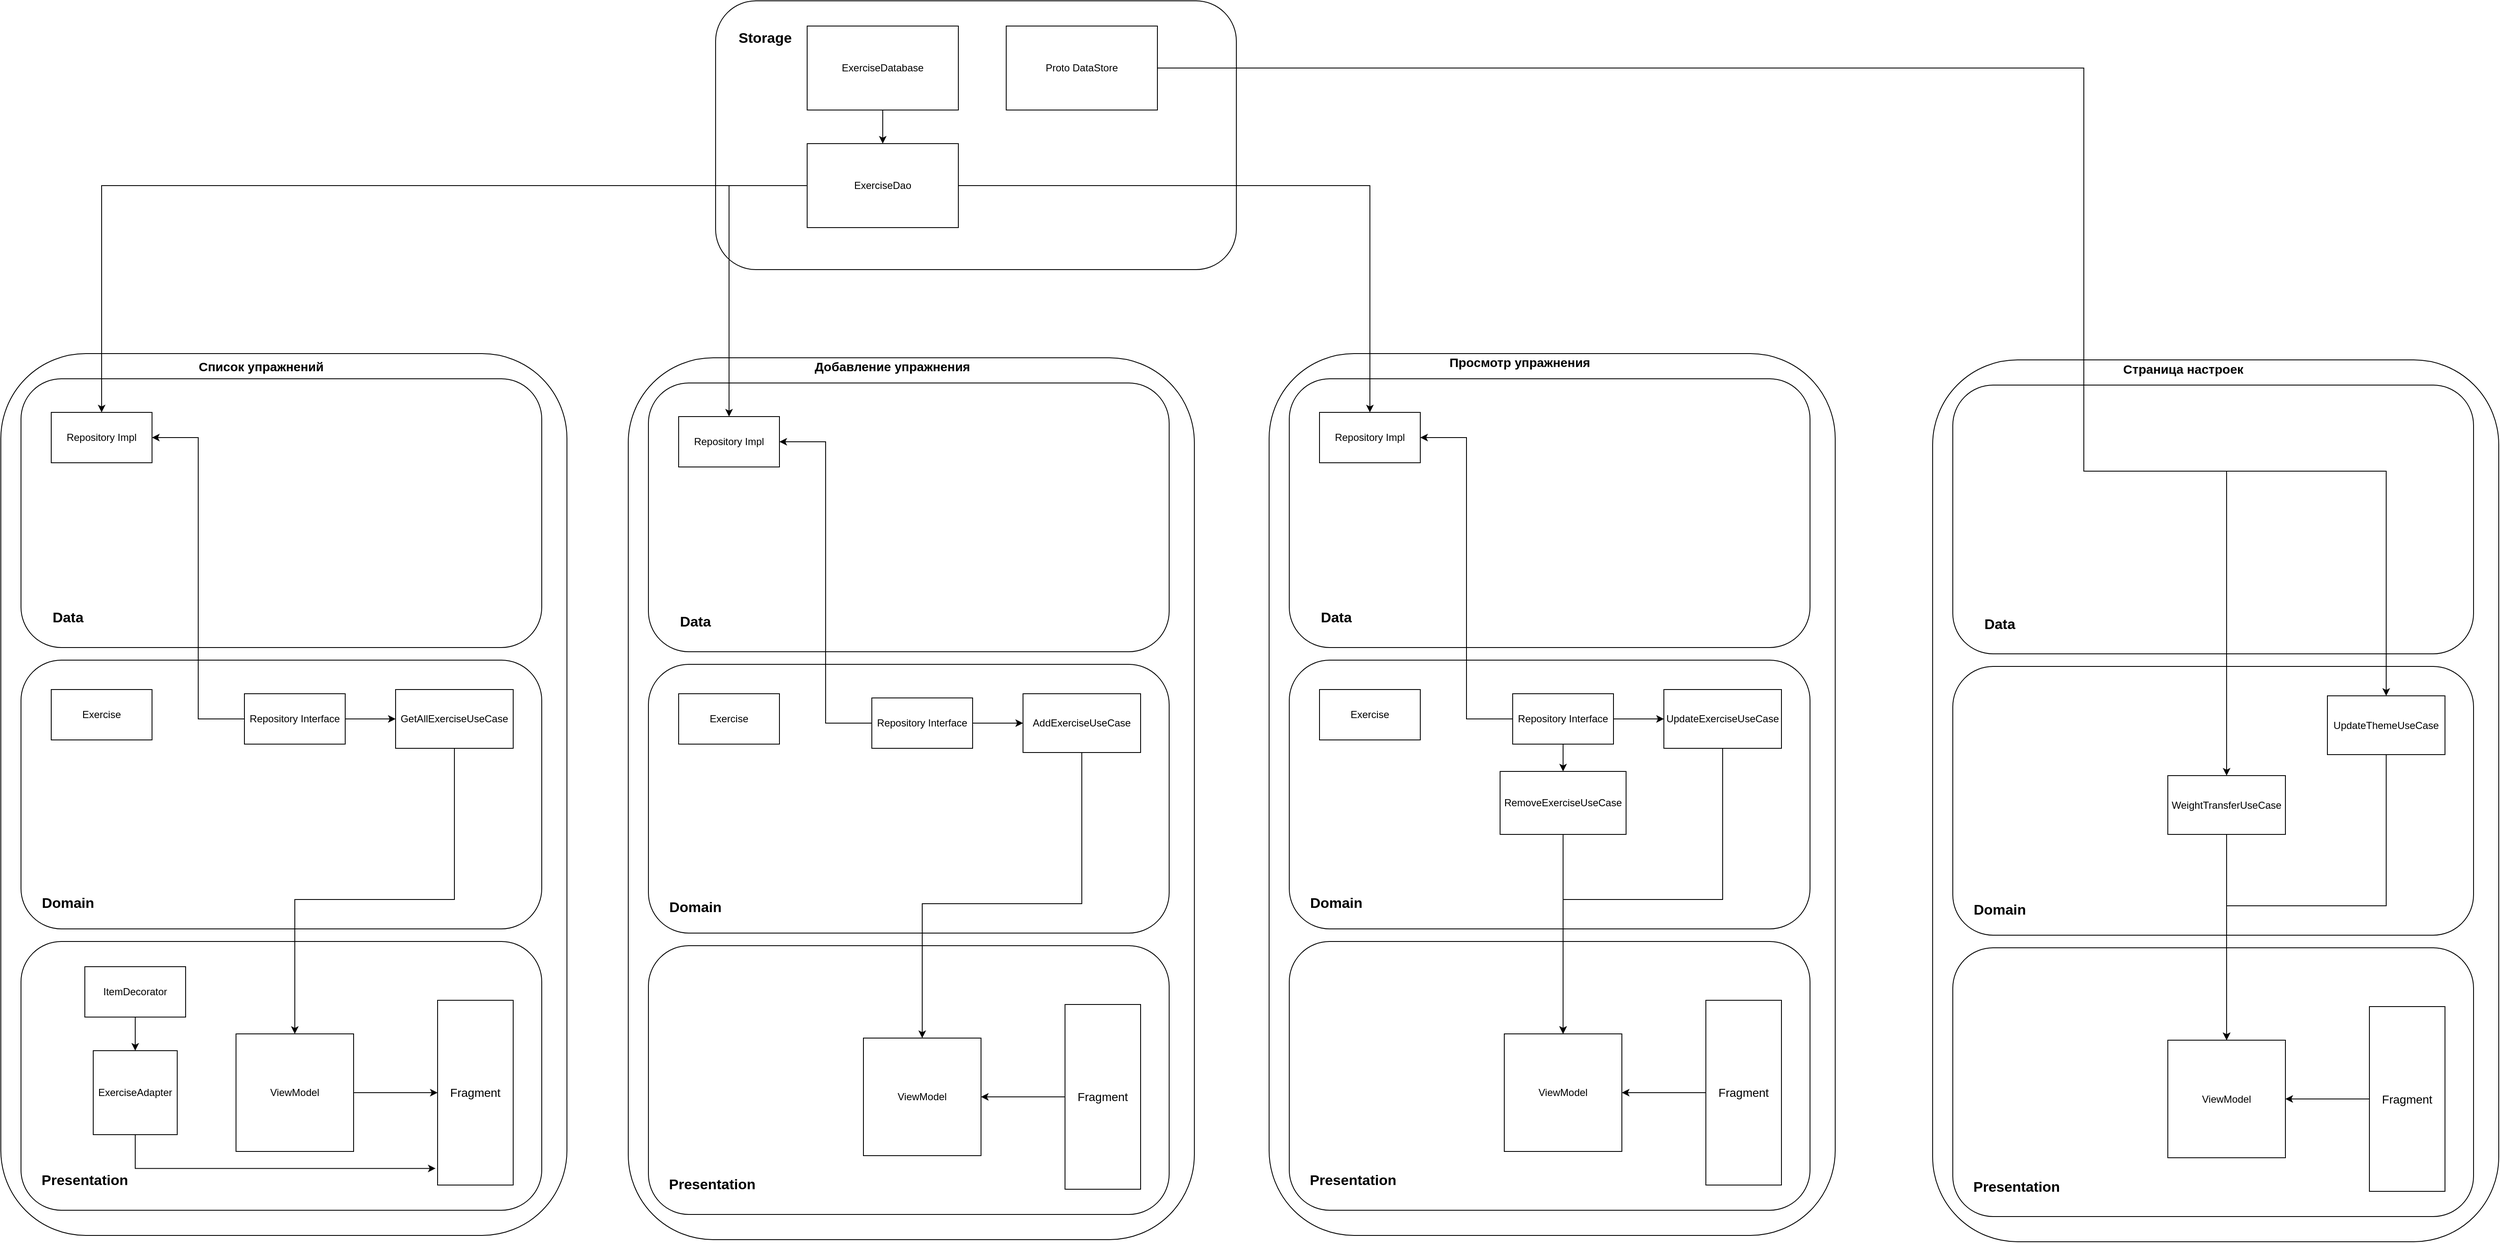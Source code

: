 <mxfile version="21.7.2" type="device">
  <diagram id="Bhqdqz-TDbeNDRqG77tI" name="Страница — 1">
    <mxGraphModel dx="2868" dy="2669" grid="1" gridSize="10" guides="1" tooltips="1" connect="1" arrows="1" fold="1" page="1" pageScale="1" pageWidth="827" pageHeight="1169" math="0" shadow="0">
      <root>
        <mxCell id="0" />
        <mxCell id="1" parent="0" />
        <mxCell id="Cz9Yfu0pwixY7uKM86_O-1" value="" style="rounded=1;whiteSpace=wrap;html=1;" vertex="1" parent="1">
          <mxGeometry x="80" y="30" width="674" height="1050" as="geometry" />
        </mxCell>
        <mxCell id="Cz9Yfu0pwixY7uKM86_O-2" value="" style="rounded=1;whiteSpace=wrap;html=1;" vertex="1" parent="1">
          <mxGeometry x="104" y="730" width="620" height="320" as="geometry" />
        </mxCell>
        <mxCell id="Cz9Yfu0pwixY7uKM86_O-3" value="" style="rounded=1;whiteSpace=wrap;html=1;" vertex="1" parent="1">
          <mxGeometry x="104" y="395" width="620" height="320" as="geometry" />
        </mxCell>
        <mxCell id="Cz9Yfu0pwixY7uKM86_O-4" value="" style="rounded=1;whiteSpace=wrap;html=1;" vertex="1" parent="1">
          <mxGeometry x="104" y="60" width="620" height="320" as="geometry" />
        </mxCell>
        <mxCell id="Cz9Yfu0pwixY7uKM86_O-5" value="Presentation" style="text;html=1;strokeColor=none;fillColor=none;align=center;verticalAlign=middle;whiteSpace=wrap;rounded=0;fontSize=17;fontStyle=1" vertex="1" parent="1">
          <mxGeometry x="150" y="1000" width="60" height="30" as="geometry" />
        </mxCell>
        <mxCell id="Cz9Yfu0pwixY7uKM86_O-6" value="Domain&lt;br&gt;" style="text;html=1;strokeColor=none;fillColor=none;align=center;verticalAlign=middle;whiteSpace=wrap;rounded=0;fontSize=17;fontStyle=1" vertex="1" parent="1">
          <mxGeometry x="130" y="670" width="60" height="30" as="geometry" />
        </mxCell>
        <mxCell id="Cz9Yfu0pwixY7uKM86_O-7" value="Data" style="text;html=1;strokeColor=none;fillColor=none;align=center;verticalAlign=middle;whiteSpace=wrap;rounded=0;fontSize=17;fontStyle=1" vertex="1" parent="1">
          <mxGeometry x="130" y="330" width="60" height="30" as="geometry" />
        </mxCell>
        <mxCell id="Cz9Yfu0pwixY7uKM86_O-8" value="&lt;font style=&quot;font-size: 15px;&quot;&gt;&lt;b&gt;Список упражнений&lt;/b&gt;&lt;/font&gt;" style="text;html=1;strokeColor=none;fillColor=none;align=center;verticalAlign=middle;whiteSpace=wrap;rounded=0;" vertex="1" parent="1">
          <mxGeometry x="310" y="20" width="160" height="50" as="geometry" />
        </mxCell>
        <mxCell id="Cz9Yfu0pwixY7uKM86_O-9" value="&lt;font style=&quot;font-size: 14px;&quot;&gt;Fragment&lt;/font&gt;" style="rounded=0;whiteSpace=wrap;html=1;" vertex="1" parent="1">
          <mxGeometry x="600" y="800" width="90" height="220" as="geometry" />
        </mxCell>
        <mxCell id="Cz9Yfu0pwixY7uKM86_O-10" style="edgeStyle=orthogonalEdgeStyle;rounded=0;orthogonalLoop=1;jettySize=auto;html=1;entryX=0;entryY=0.5;entryDx=0;entryDy=0;" edge="1" parent="1" source="Cz9Yfu0pwixY7uKM86_O-11" target="Cz9Yfu0pwixY7uKM86_O-9">
          <mxGeometry relative="1" as="geometry" />
        </mxCell>
        <mxCell id="Cz9Yfu0pwixY7uKM86_O-11" value="ViewModel" style="whiteSpace=wrap;html=1;aspect=fixed;" vertex="1" parent="1">
          <mxGeometry x="360" y="840" width="140" height="140" as="geometry" />
        </mxCell>
        <mxCell id="Cz9Yfu0pwixY7uKM86_O-12" style="edgeStyle=orthogonalEdgeStyle;rounded=0;orthogonalLoop=1;jettySize=auto;html=1;entryX=-0.027;entryY=0.91;entryDx=0;entryDy=0;entryPerimeter=0;" edge="1" parent="1" source="Cz9Yfu0pwixY7uKM86_O-13" target="Cz9Yfu0pwixY7uKM86_O-9">
          <mxGeometry relative="1" as="geometry">
            <Array as="points">
              <mxPoint x="240" y="1000" />
            </Array>
          </mxGeometry>
        </mxCell>
        <mxCell id="Cz9Yfu0pwixY7uKM86_O-13" value="ExerciseAdapter" style="whiteSpace=wrap;html=1;aspect=fixed;" vertex="1" parent="1">
          <mxGeometry x="190" y="860" width="100" height="100" as="geometry" />
        </mxCell>
        <mxCell id="Cz9Yfu0pwixY7uKM86_O-14" value="Exercise" style="rounded=0;whiteSpace=wrap;html=1;" vertex="1" parent="1">
          <mxGeometry x="140" y="430" width="120" height="60" as="geometry" />
        </mxCell>
        <mxCell id="Cz9Yfu0pwixY7uKM86_O-15" style="edgeStyle=orthogonalEdgeStyle;rounded=0;orthogonalLoop=1;jettySize=auto;html=1;entryX=0.5;entryY=0;entryDx=0;entryDy=0;" edge="1" parent="1" source="Cz9Yfu0pwixY7uKM86_O-16" target="Cz9Yfu0pwixY7uKM86_O-11">
          <mxGeometry relative="1" as="geometry">
            <Array as="points">
              <mxPoint x="620" y="680" />
              <mxPoint x="430" y="680" />
            </Array>
          </mxGeometry>
        </mxCell>
        <mxCell id="Cz9Yfu0pwixY7uKM86_O-16" value="GetAllExerciseUseCase" style="rounded=0;whiteSpace=wrap;html=1;" vertex="1" parent="1">
          <mxGeometry x="550" y="430" width="140" height="70" as="geometry" />
        </mxCell>
        <mxCell id="Cz9Yfu0pwixY7uKM86_O-17" style="edgeStyle=orthogonalEdgeStyle;rounded=0;orthogonalLoop=1;jettySize=auto;html=1;entryX=0;entryY=0.5;entryDx=0;entryDy=0;" edge="1" parent="1" source="Cz9Yfu0pwixY7uKM86_O-19" target="Cz9Yfu0pwixY7uKM86_O-16">
          <mxGeometry relative="1" as="geometry" />
        </mxCell>
        <mxCell id="Cz9Yfu0pwixY7uKM86_O-18" style="edgeStyle=orthogonalEdgeStyle;rounded=0;orthogonalLoop=1;jettySize=auto;html=1;entryX=1;entryY=0.5;entryDx=0;entryDy=0;" edge="1" parent="1" source="Cz9Yfu0pwixY7uKM86_O-19" target="Cz9Yfu0pwixY7uKM86_O-26">
          <mxGeometry relative="1" as="geometry" />
        </mxCell>
        <mxCell id="Cz9Yfu0pwixY7uKM86_O-19" value="Repository Interface" style="rounded=0;whiteSpace=wrap;html=1;" vertex="1" parent="1">
          <mxGeometry x="370" y="435" width="120" height="60" as="geometry" />
        </mxCell>
        <mxCell id="Cz9Yfu0pwixY7uKM86_O-20" value="" style="rounded=1;whiteSpace=wrap;html=1;" vertex="1" parent="1">
          <mxGeometry x="931" y="-390" width="620" height="320" as="geometry" />
        </mxCell>
        <mxCell id="Cz9Yfu0pwixY7uKM86_O-21" value="Storage" style="text;html=1;strokeColor=none;fillColor=none;align=center;verticalAlign=middle;whiteSpace=wrap;rounded=0;fontSize=17;fontStyle=1" vertex="1" parent="1">
          <mxGeometry x="960" y="-360" width="60" height="30" as="geometry" />
        </mxCell>
        <mxCell id="Cz9Yfu0pwixY7uKM86_O-22" style="edgeStyle=orthogonalEdgeStyle;rounded=0;orthogonalLoop=1;jettySize=auto;html=1;" edge="1" parent="1" source="Cz9Yfu0pwixY7uKM86_O-23" target="Cz9Yfu0pwixY7uKM86_O-25">
          <mxGeometry relative="1" as="geometry" />
        </mxCell>
        <mxCell id="Cz9Yfu0pwixY7uKM86_O-23" value="ExerciseDatabase" style="rounded=0;whiteSpace=wrap;html=1;" vertex="1" parent="1">
          <mxGeometry x="1040" y="-360" width="180" height="100" as="geometry" />
        </mxCell>
        <mxCell id="Cz9Yfu0pwixY7uKM86_O-24" style="edgeStyle=orthogonalEdgeStyle;rounded=0;orthogonalLoop=1;jettySize=auto;html=1;entryX=0.5;entryY=0;entryDx=0;entryDy=0;" edge="1" parent="1" source="Cz9Yfu0pwixY7uKM86_O-25" target="Cz9Yfu0pwixY7uKM86_O-26">
          <mxGeometry relative="1" as="geometry" />
        </mxCell>
        <mxCell id="Cz9Yfu0pwixY7uKM86_O-25" value="ExerciseDao" style="rounded=0;whiteSpace=wrap;html=1;" vertex="1" parent="1">
          <mxGeometry x="1040" y="-220" width="180" height="100" as="geometry" />
        </mxCell>
        <mxCell id="Cz9Yfu0pwixY7uKM86_O-26" value="Repository Impl" style="rounded=0;whiteSpace=wrap;html=1;" vertex="1" parent="1">
          <mxGeometry x="140" y="100" width="120" height="60" as="geometry" />
        </mxCell>
        <mxCell id="Cz9Yfu0pwixY7uKM86_O-27" value="" style="rounded=1;whiteSpace=wrap;html=1;" vertex="1" parent="1">
          <mxGeometry x="827" y="35" width="674" height="1050" as="geometry" />
        </mxCell>
        <mxCell id="Cz9Yfu0pwixY7uKM86_O-28" value="" style="rounded=1;whiteSpace=wrap;html=1;" vertex="1" parent="1">
          <mxGeometry x="851" y="735" width="620" height="320" as="geometry" />
        </mxCell>
        <mxCell id="Cz9Yfu0pwixY7uKM86_O-29" value="" style="rounded=1;whiteSpace=wrap;html=1;" vertex="1" parent="1">
          <mxGeometry x="851" y="400" width="620" height="320" as="geometry" />
        </mxCell>
        <mxCell id="Cz9Yfu0pwixY7uKM86_O-30" value="" style="rounded=1;whiteSpace=wrap;html=1;" vertex="1" parent="1">
          <mxGeometry x="851" y="65" width="620" height="320" as="geometry" />
        </mxCell>
        <mxCell id="Cz9Yfu0pwixY7uKM86_O-31" value="Presentation" style="text;html=1;strokeColor=none;fillColor=none;align=center;verticalAlign=middle;whiteSpace=wrap;rounded=0;fontSize=17;fontStyle=1" vertex="1" parent="1">
          <mxGeometry x="897" y="1005" width="60" height="30" as="geometry" />
        </mxCell>
        <mxCell id="Cz9Yfu0pwixY7uKM86_O-32" value="Domain&lt;br&gt;" style="text;html=1;strokeColor=none;fillColor=none;align=center;verticalAlign=middle;whiteSpace=wrap;rounded=0;fontSize=17;fontStyle=1" vertex="1" parent="1">
          <mxGeometry x="877" y="675" width="60" height="30" as="geometry" />
        </mxCell>
        <mxCell id="Cz9Yfu0pwixY7uKM86_O-33" value="Data" style="text;html=1;strokeColor=none;fillColor=none;align=center;verticalAlign=middle;whiteSpace=wrap;rounded=0;fontSize=17;fontStyle=1" vertex="1" parent="1">
          <mxGeometry x="877" y="335" width="60" height="30" as="geometry" />
        </mxCell>
        <mxCell id="Cz9Yfu0pwixY7uKM86_O-34" value="&lt;span style=&quot;font-size: 15px;&quot;&gt;&lt;b&gt;Добавление упражнения&lt;/b&gt;&lt;/span&gt;" style="text;html=1;strokeColor=none;fillColor=none;align=center;verticalAlign=middle;whiteSpace=wrap;rounded=0;" vertex="1" parent="1">
          <mxGeometry x="1020" y="20" width="243" height="50" as="geometry" />
        </mxCell>
        <mxCell id="Cz9Yfu0pwixY7uKM86_O-35" style="edgeStyle=orthogonalEdgeStyle;rounded=0;orthogonalLoop=1;jettySize=auto;html=1;entryX=1;entryY=0.5;entryDx=0;entryDy=0;" edge="1" parent="1" source="Cz9Yfu0pwixY7uKM86_O-36" target="Cz9Yfu0pwixY7uKM86_O-37">
          <mxGeometry relative="1" as="geometry" />
        </mxCell>
        <mxCell id="Cz9Yfu0pwixY7uKM86_O-36" value="&lt;font style=&quot;font-size: 14px;&quot;&gt;Fragment&lt;/font&gt;" style="rounded=0;whiteSpace=wrap;html=1;" vertex="1" parent="1">
          <mxGeometry x="1347" y="805" width="90" height="220" as="geometry" />
        </mxCell>
        <mxCell id="Cz9Yfu0pwixY7uKM86_O-37" value="ViewModel" style="whiteSpace=wrap;html=1;aspect=fixed;" vertex="1" parent="1">
          <mxGeometry x="1107" y="845" width="140" height="140" as="geometry" />
        </mxCell>
        <mxCell id="Cz9Yfu0pwixY7uKM86_O-38" value="Exercise" style="rounded=0;whiteSpace=wrap;html=1;" vertex="1" parent="1">
          <mxGeometry x="887" y="435" width="120" height="60" as="geometry" />
        </mxCell>
        <mxCell id="Cz9Yfu0pwixY7uKM86_O-39" style="edgeStyle=orthogonalEdgeStyle;rounded=0;orthogonalLoop=1;jettySize=auto;html=1;entryX=0.5;entryY=0;entryDx=0;entryDy=0;" edge="1" parent="1" source="Cz9Yfu0pwixY7uKM86_O-40" target="Cz9Yfu0pwixY7uKM86_O-37">
          <mxGeometry relative="1" as="geometry">
            <Array as="points">
              <mxPoint x="1367" y="685" />
              <mxPoint x="1177" y="685" />
            </Array>
          </mxGeometry>
        </mxCell>
        <mxCell id="Cz9Yfu0pwixY7uKM86_O-40" value="AddExerciseUseCase" style="rounded=0;whiteSpace=wrap;html=1;" vertex="1" parent="1">
          <mxGeometry x="1297" y="435" width="140" height="70" as="geometry" />
        </mxCell>
        <mxCell id="Cz9Yfu0pwixY7uKM86_O-41" style="edgeStyle=orthogonalEdgeStyle;rounded=0;orthogonalLoop=1;jettySize=auto;html=1;entryX=0;entryY=0.5;entryDx=0;entryDy=0;" edge="1" parent="1" source="Cz9Yfu0pwixY7uKM86_O-43" target="Cz9Yfu0pwixY7uKM86_O-40">
          <mxGeometry relative="1" as="geometry" />
        </mxCell>
        <mxCell id="Cz9Yfu0pwixY7uKM86_O-42" style="edgeStyle=orthogonalEdgeStyle;rounded=0;orthogonalLoop=1;jettySize=auto;html=1;entryX=1;entryY=0.5;entryDx=0;entryDy=0;" edge="1" parent="1" source="Cz9Yfu0pwixY7uKM86_O-43" target="Cz9Yfu0pwixY7uKM86_O-44">
          <mxGeometry relative="1" as="geometry" />
        </mxCell>
        <mxCell id="Cz9Yfu0pwixY7uKM86_O-43" value="Repository Interface" style="rounded=0;whiteSpace=wrap;html=1;" vertex="1" parent="1">
          <mxGeometry x="1117" y="440" width="120" height="60" as="geometry" />
        </mxCell>
        <mxCell id="Cz9Yfu0pwixY7uKM86_O-44" value="Repository Impl" style="rounded=0;whiteSpace=wrap;html=1;" vertex="1" parent="1">
          <mxGeometry x="887" y="105" width="120" height="60" as="geometry" />
        </mxCell>
        <mxCell id="Cz9Yfu0pwixY7uKM86_O-45" style="edgeStyle=orthogonalEdgeStyle;rounded=0;orthogonalLoop=1;jettySize=auto;html=1;entryX=0.5;entryY=0;entryDx=0;entryDy=0;" edge="1" parent="1" source="Cz9Yfu0pwixY7uKM86_O-25" target="Cz9Yfu0pwixY7uKM86_O-44">
          <mxGeometry relative="1" as="geometry" />
        </mxCell>
        <mxCell id="Cz9Yfu0pwixY7uKM86_O-46" value="" style="rounded=1;whiteSpace=wrap;html=1;" vertex="1" parent="1">
          <mxGeometry x="1590" y="30" width="674" height="1050" as="geometry" />
        </mxCell>
        <mxCell id="Cz9Yfu0pwixY7uKM86_O-47" value="" style="rounded=1;whiteSpace=wrap;html=1;" vertex="1" parent="1">
          <mxGeometry x="1614" y="730" width="620" height="320" as="geometry" />
        </mxCell>
        <mxCell id="Cz9Yfu0pwixY7uKM86_O-48" value="" style="rounded=1;whiteSpace=wrap;html=1;" vertex="1" parent="1">
          <mxGeometry x="1614" y="395" width="620" height="320" as="geometry" />
        </mxCell>
        <mxCell id="Cz9Yfu0pwixY7uKM86_O-49" value="" style="rounded=1;whiteSpace=wrap;html=1;" vertex="1" parent="1">
          <mxGeometry x="1614" y="60" width="620" height="320" as="geometry" />
        </mxCell>
        <mxCell id="Cz9Yfu0pwixY7uKM86_O-50" value="Presentation" style="text;html=1;strokeColor=none;fillColor=none;align=center;verticalAlign=middle;whiteSpace=wrap;rounded=0;fontSize=17;fontStyle=1" vertex="1" parent="1">
          <mxGeometry x="1660" y="1000" width="60" height="30" as="geometry" />
        </mxCell>
        <mxCell id="Cz9Yfu0pwixY7uKM86_O-51" value="Domain&lt;br&gt;" style="text;html=1;strokeColor=none;fillColor=none;align=center;verticalAlign=middle;whiteSpace=wrap;rounded=0;fontSize=17;fontStyle=1" vertex="1" parent="1">
          <mxGeometry x="1640" y="670" width="60" height="30" as="geometry" />
        </mxCell>
        <mxCell id="Cz9Yfu0pwixY7uKM86_O-52" value="Data" style="text;html=1;strokeColor=none;fillColor=none;align=center;verticalAlign=middle;whiteSpace=wrap;rounded=0;fontSize=17;fontStyle=1" vertex="1" parent="1">
          <mxGeometry x="1640" y="330" width="60" height="30" as="geometry" />
        </mxCell>
        <mxCell id="Cz9Yfu0pwixY7uKM86_O-53" value="&lt;span style=&quot;font-size: 15px;&quot;&gt;&lt;b&gt;Просмотр упражнения&lt;/b&gt;&lt;/span&gt;" style="text;html=1;strokeColor=none;fillColor=none;align=center;verticalAlign=middle;whiteSpace=wrap;rounded=0;" vertex="1" parent="1">
          <mxGeometry x="1767" y="15" width="243" height="50" as="geometry" />
        </mxCell>
        <mxCell id="Cz9Yfu0pwixY7uKM86_O-54" style="edgeStyle=orthogonalEdgeStyle;rounded=0;orthogonalLoop=1;jettySize=auto;html=1;entryX=1;entryY=0.5;entryDx=0;entryDy=0;" edge="1" parent="1" source="Cz9Yfu0pwixY7uKM86_O-55" target="Cz9Yfu0pwixY7uKM86_O-56">
          <mxGeometry relative="1" as="geometry" />
        </mxCell>
        <mxCell id="Cz9Yfu0pwixY7uKM86_O-55" value="&lt;font style=&quot;font-size: 14px;&quot;&gt;Fragment&lt;/font&gt;" style="rounded=0;whiteSpace=wrap;html=1;" vertex="1" parent="1">
          <mxGeometry x="2110" y="800" width="90" height="220" as="geometry" />
        </mxCell>
        <mxCell id="Cz9Yfu0pwixY7uKM86_O-56" value="ViewModel" style="whiteSpace=wrap;html=1;aspect=fixed;" vertex="1" parent="1">
          <mxGeometry x="1870" y="840" width="140" height="140" as="geometry" />
        </mxCell>
        <mxCell id="Cz9Yfu0pwixY7uKM86_O-57" value="Exercise" style="rounded=0;whiteSpace=wrap;html=1;" vertex="1" parent="1">
          <mxGeometry x="1650" y="430" width="120" height="60" as="geometry" />
        </mxCell>
        <mxCell id="Cz9Yfu0pwixY7uKM86_O-58" style="edgeStyle=orthogonalEdgeStyle;rounded=0;orthogonalLoop=1;jettySize=auto;html=1;entryX=0.5;entryY=0;entryDx=0;entryDy=0;" edge="1" parent="1" source="Cz9Yfu0pwixY7uKM86_O-59" target="Cz9Yfu0pwixY7uKM86_O-56">
          <mxGeometry relative="1" as="geometry">
            <Array as="points">
              <mxPoint x="2130" y="680" />
              <mxPoint x="1940" y="680" />
            </Array>
          </mxGeometry>
        </mxCell>
        <mxCell id="Cz9Yfu0pwixY7uKM86_O-59" value="UpdateExerciseUseCase" style="rounded=0;whiteSpace=wrap;html=1;" vertex="1" parent="1">
          <mxGeometry x="2060" y="430" width="140" height="70" as="geometry" />
        </mxCell>
        <mxCell id="Cz9Yfu0pwixY7uKM86_O-60" style="edgeStyle=orthogonalEdgeStyle;rounded=0;orthogonalLoop=1;jettySize=auto;html=1;entryX=0;entryY=0.5;entryDx=0;entryDy=0;" edge="1" parent="1" source="Cz9Yfu0pwixY7uKM86_O-63" target="Cz9Yfu0pwixY7uKM86_O-59">
          <mxGeometry relative="1" as="geometry" />
        </mxCell>
        <mxCell id="Cz9Yfu0pwixY7uKM86_O-61" style="edgeStyle=orthogonalEdgeStyle;rounded=0;orthogonalLoop=1;jettySize=auto;html=1;entryX=1;entryY=0.5;entryDx=0;entryDy=0;" edge="1" parent="1" source="Cz9Yfu0pwixY7uKM86_O-63" target="Cz9Yfu0pwixY7uKM86_O-64">
          <mxGeometry relative="1" as="geometry" />
        </mxCell>
        <mxCell id="Cz9Yfu0pwixY7uKM86_O-62" value="" style="edgeStyle=orthogonalEdgeStyle;rounded=0;orthogonalLoop=1;jettySize=auto;html=1;" edge="1" parent="1" source="Cz9Yfu0pwixY7uKM86_O-63" target="Cz9Yfu0pwixY7uKM86_O-66">
          <mxGeometry relative="1" as="geometry" />
        </mxCell>
        <mxCell id="Cz9Yfu0pwixY7uKM86_O-63" value="Repository Interface" style="rounded=0;whiteSpace=wrap;html=1;" vertex="1" parent="1">
          <mxGeometry x="1880" y="435" width="120" height="60" as="geometry" />
        </mxCell>
        <mxCell id="Cz9Yfu0pwixY7uKM86_O-64" value="Repository Impl" style="rounded=0;whiteSpace=wrap;html=1;" vertex="1" parent="1">
          <mxGeometry x="1650" y="100" width="120" height="60" as="geometry" />
        </mxCell>
        <mxCell id="Cz9Yfu0pwixY7uKM86_O-65" style="edgeStyle=orthogonalEdgeStyle;rounded=0;orthogonalLoop=1;jettySize=auto;html=1;entryX=0.5;entryY=0;entryDx=0;entryDy=0;" edge="1" parent="1" source="Cz9Yfu0pwixY7uKM86_O-66" target="Cz9Yfu0pwixY7uKM86_O-56">
          <mxGeometry relative="1" as="geometry" />
        </mxCell>
        <mxCell id="Cz9Yfu0pwixY7uKM86_O-66" value="RemoveExerciseUseCase" style="rounded=0;whiteSpace=wrap;html=1;" vertex="1" parent="1">
          <mxGeometry x="1865" y="527.5" width="150" height="75" as="geometry" />
        </mxCell>
        <mxCell id="Cz9Yfu0pwixY7uKM86_O-67" style="edgeStyle=orthogonalEdgeStyle;rounded=0;orthogonalLoop=1;jettySize=auto;html=1;entryX=0.5;entryY=0;entryDx=0;entryDy=0;" edge="1" parent="1" source="Cz9Yfu0pwixY7uKM86_O-25" target="Cz9Yfu0pwixY7uKM86_O-64">
          <mxGeometry relative="1" as="geometry" />
        </mxCell>
        <mxCell id="Cz9Yfu0pwixY7uKM86_O-68" value="" style="rounded=1;whiteSpace=wrap;html=1;" vertex="1" parent="1">
          <mxGeometry x="2380" y="37.5" width="674" height="1050" as="geometry" />
        </mxCell>
        <mxCell id="Cz9Yfu0pwixY7uKM86_O-69" value="" style="rounded=1;whiteSpace=wrap;html=1;" vertex="1" parent="1">
          <mxGeometry x="2404" y="737.5" width="620" height="320" as="geometry" />
        </mxCell>
        <mxCell id="Cz9Yfu0pwixY7uKM86_O-70" value="" style="rounded=1;whiteSpace=wrap;html=1;" vertex="1" parent="1">
          <mxGeometry x="2404" y="402.5" width="620" height="320" as="geometry" />
        </mxCell>
        <mxCell id="Cz9Yfu0pwixY7uKM86_O-71" value="" style="rounded=1;whiteSpace=wrap;html=1;" vertex="1" parent="1">
          <mxGeometry x="2404" y="67.5" width="620" height="320" as="geometry" />
        </mxCell>
        <mxCell id="Cz9Yfu0pwixY7uKM86_O-72" value="Presentation" style="text;html=1;strokeColor=none;fillColor=none;align=center;verticalAlign=middle;whiteSpace=wrap;rounded=0;fontSize=17;fontStyle=1" vertex="1" parent="1">
          <mxGeometry x="2450" y="1007.5" width="60" height="30" as="geometry" />
        </mxCell>
        <mxCell id="Cz9Yfu0pwixY7uKM86_O-73" value="Domain&lt;br&gt;" style="text;html=1;strokeColor=none;fillColor=none;align=center;verticalAlign=middle;whiteSpace=wrap;rounded=0;fontSize=17;fontStyle=1" vertex="1" parent="1">
          <mxGeometry x="2430" y="677.5" width="60" height="30" as="geometry" />
        </mxCell>
        <mxCell id="Cz9Yfu0pwixY7uKM86_O-74" value="Data" style="text;html=1;strokeColor=none;fillColor=none;align=center;verticalAlign=middle;whiteSpace=wrap;rounded=0;fontSize=17;fontStyle=1" vertex="1" parent="1">
          <mxGeometry x="2430" y="337.5" width="60" height="30" as="geometry" />
        </mxCell>
        <mxCell id="Cz9Yfu0pwixY7uKM86_O-75" value="&lt;span style=&quot;font-size: 15px;&quot;&gt;&lt;b&gt;Страница настроек&lt;/b&gt;&lt;/span&gt;" style="text;html=1;strokeColor=none;fillColor=none;align=center;verticalAlign=middle;whiteSpace=wrap;rounded=0;" vertex="1" parent="1">
          <mxGeometry x="2557" y="22.5" width="243" height="50" as="geometry" />
        </mxCell>
        <mxCell id="Cz9Yfu0pwixY7uKM86_O-76" style="edgeStyle=orthogonalEdgeStyle;rounded=0;orthogonalLoop=1;jettySize=auto;html=1;entryX=1;entryY=0.5;entryDx=0;entryDy=0;" edge="1" parent="1" source="Cz9Yfu0pwixY7uKM86_O-77" target="Cz9Yfu0pwixY7uKM86_O-78">
          <mxGeometry relative="1" as="geometry" />
        </mxCell>
        <mxCell id="Cz9Yfu0pwixY7uKM86_O-77" value="&lt;font style=&quot;font-size: 14px;&quot;&gt;Fragment&lt;/font&gt;" style="rounded=0;whiteSpace=wrap;html=1;" vertex="1" parent="1">
          <mxGeometry x="2900" y="807.5" width="90" height="220" as="geometry" />
        </mxCell>
        <mxCell id="Cz9Yfu0pwixY7uKM86_O-78" value="ViewModel" style="whiteSpace=wrap;html=1;aspect=fixed;" vertex="1" parent="1">
          <mxGeometry x="2660" y="847.5" width="140" height="140" as="geometry" />
        </mxCell>
        <mxCell id="Cz9Yfu0pwixY7uKM86_O-79" style="edgeStyle=orthogonalEdgeStyle;rounded=0;orthogonalLoop=1;jettySize=auto;html=1;entryX=0.5;entryY=0;entryDx=0;entryDy=0;" edge="1" parent="1" source="Cz9Yfu0pwixY7uKM86_O-80" target="Cz9Yfu0pwixY7uKM86_O-78">
          <mxGeometry relative="1" as="geometry">
            <Array as="points">
              <mxPoint x="2920" y="687.5" />
              <mxPoint x="2730" y="687.5" />
            </Array>
          </mxGeometry>
        </mxCell>
        <mxCell id="Cz9Yfu0pwixY7uKM86_O-80" value="UpdateThemeUseCase" style="rounded=0;whiteSpace=wrap;html=1;" vertex="1" parent="1">
          <mxGeometry x="2850" y="437.5" width="140" height="70" as="geometry" />
        </mxCell>
        <mxCell id="Cz9Yfu0pwixY7uKM86_O-81" style="edgeStyle=orthogonalEdgeStyle;rounded=0;orthogonalLoop=1;jettySize=auto;html=1;entryX=0.5;entryY=0;entryDx=0;entryDy=0;" edge="1" parent="1" source="Cz9Yfu0pwixY7uKM86_O-82" target="Cz9Yfu0pwixY7uKM86_O-78">
          <mxGeometry relative="1" as="geometry" />
        </mxCell>
        <mxCell id="Cz9Yfu0pwixY7uKM86_O-82" value="WeightTransferUseCase" style="rounded=0;whiteSpace=wrap;html=1;" vertex="1" parent="1">
          <mxGeometry x="2660" y="532.5" width="140" height="70" as="geometry" />
        </mxCell>
        <mxCell id="Cz9Yfu0pwixY7uKM86_O-83" style="edgeStyle=orthogonalEdgeStyle;rounded=0;orthogonalLoop=1;jettySize=auto;html=1;entryX=0.5;entryY=0;entryDx=0;entryDy=0;" edge="1" parent="1" source="Cz9Yfu0pwixY7uKM86_O-85" target="Cz9Yfu0pwixY7uKM86_O-80">
          <mxGeometry relative="1" as="geometry">
            <Array as="points">
              <mxPoint x="2560" y="-310" />
              <mxPoint x="2560" y="170" />
              <mxPoint x="2920" y="170" />
            </Array>
          </mxGeometry>
        </mxCell>
        <mxCell id="Cz9Yfu0pwixY7uKM86_O-84" style="edgeStyle=orthogonalEdgeStyle;rounded=0;orthogonalLoop=1;jettySize=auto;html=1;entryX=0.5;entryY=0;entryDx=0;entryDy=0;" edge="1" parent="1" source="Cz9Yfu0pwixY7uKM86_O-85" target="Cz9Yfu0pwixY7uKM86_O-82">
          <mxGeometry relative="1" as="geometry">
            <Array as="points">
              <mxPoint x="2560" y="-310" />
              <mxPoint x="2560" y="170" />
              <mxPoint x="2730" y="170" />
            </Array>
          </mxGeometry>
        </mxCell>
        <mxCell id="Cz9Yfu0pwixY7uKM86_O-85" value="Proto DataStore" style="rounded=0;whiteSpace=wrap;html=1;" vertex="1" parent="1">
          <mxGeometry x="1277" y="-360" width="180" height="100" as="geometry" />
        </mxCell>
        <mxCell id="Cz9Yfu0pwixY7uKM86_O-86" style="edgeStyle=orthogonalEdgeStyle;rounded=0;orthogonalLoop=1;jettySize=auto;html=1;entryX=0.5;entryY=0;entryDx=0;entryDy=0;" edge="1" parent="1" source="Cz9Yfu0pwixY7uKM86_O-87" target="Cz9Yfu0pwixY7uKM86_O-13">
          <mxGeometry relative="1" as="geometry" />
        </mxCell>
        <mxCell id="Cz9Yfu0pwixY7uKM86_O-87" value="ItemDecorator" style="rounded=0;whiteSpace=wrap;html=1;" vertex="1" parent="1">
          <mxGeometry x="180" y="760" width="120" height="60" as="geometry" />
        </mxCell>
      </root>
    </mxGraphModel>
  </diagram>
</mxfile>
